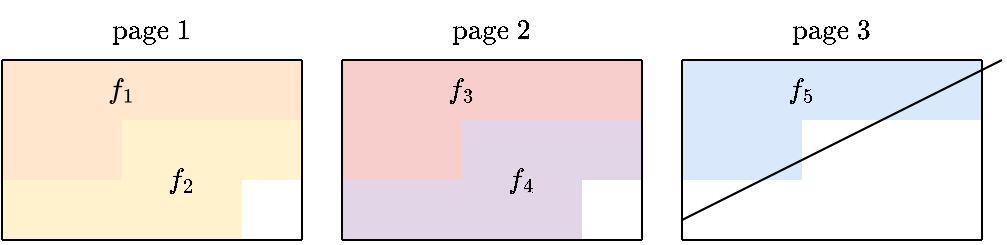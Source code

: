 <mxfile version="20.3.0" type="device"><diagram id="OISeV-BAmEoud0-LdMcb" name="Page-1"><mxGraphModel dx="848" dy="548" grid="1" gridSize="10" guides="1" tooltips="1" connect="1" arrows="1" fold="1" page="1" pageScale="1" pageWidth="827" pageHeight="1169" math="1" shadow="0"><root><mxCell id="0"/><mxCell id="1" parent="0"/><mxCell id="fZ2H_LhAlU8MLL7CAbGY-4" value="" style="rounded=0;whiteSpace=wrap;html=1;strokeColor=none;fillColor=#ffe6cc;" vertex="1" parent="1"><mxGeometry x="20" y="40" width="30" height="30" as="geometry"/></mxCell><mxCell id="fZ2H_LhAlU8MLL7CAbGY-5" value="" style="rounded=0;whiteSpace=wrap;html=1;strokeColor=none;fillColor=#ffe6cc;" vertex="1" parent="1"><mxGeometry x="50" y="40" width="30" height="30" as="geometry"/></mxCell><mxCell id="fZ2H_LhAlU8MLL7CAbGY-6" value="" style="rounded=0;whiteSpace=wrap;html=1;strokeColor=none;fillColor=#ffe6cc;" vertex="1" parent="1"><mxGeometry x="80" y="40" width="30" height="30" as="geometry"/></mxCell><mxCell id="fZ2H_LhAlU8MLL7CAbGY-7" value="" style="rounded=0;whiteSpace=wrap;html=1;strokeColor=none;fillColor=#ffe6cc;" vertex="1" parent="1"><mxGeometry x="110" y="40" width="30" height="30" as="geometry"/></mxCell><mxCell id="fZ2H_LhAlU8MLL7CAbGY-8" value="" style="rounded=0;whiteSpace=wrap;html=1;strokeColor=none;fillColor=#ffe6cc;" vertex="1" parent="1"><mxGeometry x="140" y="40" width="30" height="30" as="geometry"/></mxCell><mxCell id="fZ2H_LhAlU8MLL7CAbGY-9" value="" style="rounded=0;whiteSpace=wrap;html=1;strokeColor=none;fillColor=#ffe6cc;" vertex="1" parent="1"><mxGeometry x="20" y="70" width="30" height="30" as="geometry"/></mxCell><mxCell id="fZ2H_LhAlU8MLL7CAbGY-10" value="" style="rounded=0;whiteSpace=wrap;html=1;strokeColor=none;fillColor=#ffe6cc;" vertex="1" parent="1"><mxGeometry x="50" y="70" width="30" height="30" as="geometry"/></mxCell><mxCell id="fZ2H_LhAlU8MLL7CAbGY-11" value="" style="rounded=0;whiteSpace=wrap;html=1;strokeColor=none;fillColor=#fff2cc;" vertex="1" parent="1"><mxGeometry x="80" y="70" width="30" height="30" as="geometry"/></mxCell><mxCell id="fZ2H_LhAlU8MLL7CAbGY-12" value="" style="rounded=0;whiteSpace=wrap;html=1;strokeColor=none;fillColor=#fff2cc;" vertex="1" parent="1"><mxGeometry x="110" y="70" width="30" height="30" as="geometry"/></mxCell><mxCell id="fZ2H_LhAlU8MLL7CAbGY-13" value="" style="rounded=0;whiteSpace=wrap;html=1;strokeColor=none;fillColor=#fff2cc;" vertex="1" parent="1"><mxGeometry x="140" y="70" width="30" height="30" as="geometry"/></mxCell><mxCell id="fZ2H_LhAlU8MLL7CAbGY-19" value="" style="rounded=0;whiteSpace=wrap;html=1;strokeColor=none;fillColor=#fff2cc;" vertex="1" parent="1"><mxGeometry x="20" y="100" width="30" height="30" as="geometry"/></mxCell><mxCell id="fZ2H_LhAlU8MLL7CAbGY-20" value="" style="rounded=0;whiteSpace=wrap;html=1;strokeColor=none;fillColor=#fff2cc;" vertex="1" parent="1"><mxGeometry x="50" y="100" width="30" height="30" as="geometry"/></mxCell><mxCell id="fZ2H_LhAlU8MLL7CAbGY-21" value="" style="rounded=0;whiteSpace=wrap;html=1;strokeColor=none;fillColor=#fff2cc;" vertex="1" parent="1"><mxGeometry x="80" y="100" width="30" height="30" as="geometry"/></mxCell><mxCell id="fZ2H_LhAlU8MLL7CAbGY-22" value="" style="rounded=0;whiteSpace=wrap;html=1;strokeColor=none;fillColor=#fff2cc;" vertex="1" parent="1"><mxGeometry x="110" y="100" width="30" height="30" as="geometry"/></mxCell><mxCell id="fZ2H_LhAlU8MLL7CAbGY-239" value="" style="rounded=0;whiteSpace=wrap;html=1;strokeColor=none;" vertex="1" parent="1"><mxGeometry x="140" y="100" width="30" height="30" as="geometry"/></mxCell><mxCell id="fZ2H_LhAlU8MLL7CAbGY-240" value="" style="endArrow=none;html=1;rounded=0;entryX=0;entryY=0;entryDx=0;entryDy=0;exitX=1;exitY=0;exitDx=0;exitDy=0;" edge="1" parent="1" source="fZ2H_LhAlU8MLL7CAbGY-8" target="fZ2H_LhAlU8MLL7CAbGY-4"><mxGeometry width="50" height="50" relative="1" as="geometry"><mxPoint x="150" y="200" as="sourcePoint"/><mxPoint x="200" y="150" as="targetPoint"/></mxGeometry></mxCell><mxCell id="fZ2H_LhAlU8MLL7CAbGY-241" value="" style="endArrow=none;html=1;rounded=0;exitX=1;exitY=1;exitDx=0;exitDy=0;entryX=1;entryY=0;entryDx=0;entryDy=0;" edge="1" parent="1" source="fZ2H_LhAlU8MLL7CAbGY-239" target="fZ2H_LhAlU8MLL7CAbGY-8"><mxGeometry width="50" height="50" relative="1" as="geometry"><mxPoint x="180" y="50" as="sourcePoint"/><mxPoint x="180" y="50" as="targetPoint"/></mxGeometry></mxCell><mxCell id="fZ2H_LhAlU8MLL7CAbGY-242" value="" style="endArrow=none;html=1;rounded=0;exitX=0;exitY=0;exitDx=0;exitDy=0;entryX=0;entryY=1;entryDx=0;entryDy=0;" edge="1" parent="1" source="fZ2H_LhAlU8MLL7CAbGY-4" target="fZ2H_LhAlU8MLL7CAbGY-19"><mxGeometry width="50" height="50" relative="1" as="geometry"><mxPoint x="180" y="110" as="sourcePoint"/><mxPoint x="180" y="50" as="targetPoint"/></mxGeometry></mxCell><mxCell id="fZ2H_LhAlU8MLL7CAbGY-243" value="" style="endArrow=none;html=1;rounded=0;exitX=0;exitY=1;exitDx=0;exitDy=0;entryX=1;entryY=1;entryDx=0;entryDy=0;" edge="1" parent="1" source="fZ2H_LhAlU8MLL7CAbGY-19" target="fZ2H_LhAlU8MLL7CAbGY-239"><mxGeometry width="50" height="50" relative="1" as="geometry"><mxPoint x="180" y="140" as="sourcePoint"/><mxPoint x="180" y="50" as="targetPoint"/></mxGeometry></mxCell><mxCell id="fZ2H_LhAlU8MLL7CAbGY-263" value="" style="rounded=0;whiteSpace=wrap;html=1;strokeColor=none;fillColor=#f8cecc;" vertex="1" parent="1"><mxGeometry x="190" y="40" width="30" height="30" as="geometry"/></mxCell><mxCell id="fZ2H_LhAlU8MLL7CAbGY-264" value="" style="rounded=0;whiteSpace=wrap;html=1;strokeColor=none;fillColor=#f8cecc;" vertex="1" parent="1"><mxGeometry x="220" y="40" width="30" height="30" as="geometry"/></mxCell><mxCell id="fZ2H_LhAlU8MLL7CAbGY-265" value="" style="rounded=0;whiteSpace=wrap;html=1;strokeColor=none;fillColor=#f8cecc;" vertex="1" parent="1"><mxGeometry x="250" y="40" width="30" height="30" as="geometry"/></mxCell><mxCell id="fZ2H_LhAlU8MLL7CAbGY-266" value="" style="rounded=0;whiteSpace=wrap;html=1;strokeColor=none;fillColor=#f8cecc;" vertex="1" parent="1"><mxGeometry x="280" y="40" width="30" height="30" as="geometry"/></mxCell><mxCell id="fZ2H_LhAlU8MLL7CAbGY-267" value="" style="rounded=0;whiteSpace=wrap;html=1;strokeColor=none;fillColor=#f8cecc;" vertex="1" parent="1"><mxGeometry x="310" y="40" width="30" height="30" as="geometry"/></mxCell><mxCell id="fZ2H_LhAlU8MLL7CAbGY-268" value="" style="rounded=0;whiteSpace=wrap;html=1;strokeColor=none;fillColor=#f8cecc;" vertex="1" parent="1"><mxGeometry x="190" y="70" width="30" height="30" as="geometry"/></mxCell><mxCell id="fZ2H_LhAlU8MLL7CAbGY-269" value="" style="rounded=0;whiteSpace=wrap;html=1;strokeColor=none;fillColor=#f8cecc;" vertex="1" parent="1"><mxGeometry x="220" y="70" width="30" height="30" as="geometry"/></mxCell><mxCell id="fZ2H_LhAlU8MLL7CAbGY-270" value="" style="rounded=0;whiteSpace=wrap;html=1;strokeColor=none;fillColor=#e1d5e7;" vertex="1" parent="1"><mxGeometry x="250" y="70" width="30" height="30" as="geometry"/></mxCell><mxCell id="fZ2H_LhAlU8MLL7CAbGY-271" value="" style="rounded=0;whiteSpace=wrap;html=1;strokeColor=none;fillColor=#e1d5e7;" vertex="1" parent="1"><mxGeometry x="280" y="70" width="30" height="30" as="geometry"/></mxCell><mxCell id="fZ2H_LhAlU8MLL7CAbGY-272" value="" style="rounded=0;whiteSpace=wrap;html=1;strokeColor=none;fillColor=#e1d5e7;" vertex="1" parent="1"><mxGeometry x="310" y="70" width="30" height="30" as="geometry"/></mxCell><mxCell id="fZ2H_LhAlU8MLL7CAbGY-273" value="" style="rounded=0;whiteSpace=wrap;html=1;strokeColor=none;fillColor=#e1d5e7;" vertex="1" parent="1"><mxGeometry x="190" y="100" width="30" height="30" as="geometry"/></mxCell><mxCell id="fZ2H_LhAlU8MLL7CAbGY-274" value="" style="rounded=0;whiteSpace=wrap;html=1;strokeColor=none;fillColor=#e1d5e7;" vertex="1" parent="1"><mxGeometry x="220" y="100" width="30" height="30" as="geometry"/></mxCell><mxCell id="fZ2H_LhAlU8MLL7CAbGY-275" value="" style="rounded=0;whiteSpace=wrap;html=1;strokeColor=none;fillColor=#e1d5e7;" vertex="1" parent="1"><mxGeometry x="250" y="100" width="30" height="30" as="geometry"/></mxCell><mxCell id="fZ2H_LhAlU8MLL7CAbGY-276" value="" style="rounded=0;whiteSpace=wrap;html=1;strokeColor=none;fillColor=#e1d5e7;" vertex="1" parent="1"><mxGeometry x="280" y="100" width="30" height="30" as="geometry"/></mxCell><mxCell id="fZ2H_LhAlU8MLL7CAbGY-277" value="" style="rounded=0;whiteSpace=wrap;html=1;strokeColor=none;" vertex="1" parent="1"><mxGeometry x="310" y="100" width="30" height="30" as="geometry"/></mxCell><mxCell id="fZ2H_LhAlU8MLL7CAbGY-278" value="" style="endArrow=none;html=1;rounded=0;entryX=0;entryY=0;entryDx=0;entryDy=0;exitX=1;exitY=0;exitDx=0;exitDy=0;fillColor=#f8cecc;strokeColor=#000000;" edge="1" parent="1" source="fZ2H_LhAlU8MLL7CAbGY-267" target="fZ2H_LhAlU8MLL7CAbGY-263"><mxGeometry width="50" height="50" relative="1" as="geometry"><mxPoint x="320" y="200" as="sourcePoint"/><mxPoint x="370" y="150" as="targetPoint"/></mxGeometry></mxCell><mxCell id="fZ2H_LhAlU8MLL7CAbGY-279" value="" style="endArrow=none;html=1;rounded=0;exitX=1;exitY=1;exitDx=0;exitDy=0;entryX=1;entryY=0;entryDx=0;entryDy=0;" edge="1" parent="1" source="fZ2H_LhAlU8MLL7CAbGY-277" target="fZ2H_LhAlU8MLL7CAbGY-267"><mxGeometry width="50" height="50" relative="1" as="geometry"><mxPoint x="350" y="50.0" as="sourcePoint"/><mxPoint x="350" y="50.0" as="targetPoint"/></mxGeometry></mxCell><mxCell id="fZ2H_LhAlU8MLL7CAbGY-280" value="" style="endArrow=none;html=1;rounded=0;exitX=0;exitY=0;exitDx=0;exitDy=0;entryX=0;entryY=1;entryDx=0;entryDy=0;" edge="1" parent="1" source="fZ2H_LhAlU8MLL7CAbGY-263" target="fZ2H_LhAlU8MLL7CAbGY-273"><mxGeometry width="50" height="50" relative="1" as="geometry"><mxPoint x="350" y="110" as="sourcePoint"/><mxPoint x="350" y="50.0" as="targetPoint"/></mxGeometry></mxCell><mxCell id="fZ2H_LhAlU8MLL7CAbGY-281" value="" style="endArrow=none;html=1;rounded=0;exitX=0;exitY=1;exitDx=0;exitDy=0;entryX=1;entryY=1;entryDx=0;entryDy=0;" edge="1" parent="1" source="fZ2H_LhAlU8MLL7CAbGY-273" target="fZ2H_LhAlU8MLL7CAbGY-277"><mxGeometry width="50" height="50" relative="1" as="geometry"><mxPoint x="350" y="140" as="sourcePoint"/><mxPoint x="350" y="50.0" as="targetPoint"/></mxGeometry></mxCell><mxCell id="fZ2H_LhAlU8MLL7CAbGY-301" value="" style="rounded=0;whiteSpace=wrap;html=1;strokeColor=none;fillColor=#dae8fc;" vertex="1" parent="1"><mxGeometry x="360" y="40" width="30" height="30" as="geometry"/></mxCell><mxCell id="fZ2H_LhAlU8MLL7CAbGY-302" value="" style="rounded=0;whiteSpace=wrap;html=1;strokeColor=none;fillColor=#dae8fc;" vertex="1" parent="1"><mxGeometry x="390" y="40" width="30" height="30" as="geometry"/></mxCell><mxCell id="fZ2H_LhAlU8MLL7CAbGY-303" value="" style="rounded=0;whiteSpace=wrap;html=1;strokeColor=none;fillColor=#dae8fc;" vertex="1" parent="1"><mxGeometry x="420" y="40" width="30" height="30" as="geometry"/></mxCell><mxCell id="fZ2H_LhAlU8MLL7CAbGY-304" value="" style="rounded=0;whiteSpace=wrap;html=1;strokeColor=none;fillColor=#dae8fc;" vertex="1" parent="1"><mxGeometry x="450" y="40" width="30" height="30" as="geometry"/></mxCell><mxCell id="fZ2H_LhAlU8MLL7CAbGY-305" value="" style="rounded=0;whiteSpace=wrap;html=1;strokeColor=none;fillColor=#dae8fc;" vertex="1" parent="1"><mxGeometry x="480" y="40" width="30" height="30" as="geometry"/></mxCell><mxCell id="fZ2H_LhAlU8MLL7CAbGY-306" value="" style="rounded=0;whiteSpace=wrap;html=1;strokeColor=none;fillColor=#dae8fc;" vertex="1" parent="1"><mxGeometry x="360" y="70" width="30" height="30" as="geometry"/></mxCell><mxCell id="fZ2H_LhAlU8MLL7CAbGY-307" value="" style="rounded=0;whiteSpace=wrap;html=1;strokeColor=none;fillColor=#dae8fc;" vertex="1" parent="1"><mxGeometry x="390" y="70" width="30" height="30" as="geometry"/></mxCell><mxCell id="fZ2H_LhAlU8MLL7CAbGY-316" value="" style="endArrow=none;html=1;rounded=0;entryX=0;entryY=0;entryDx=0;entryDy=0;exitX=1;exitY=0;exitDx=0;exitDy=0;" edge="1" parent="1" source="fZ2H_LhAlU8MLL7CAbGY-305" target="fZ2H_LhAlU8MLL7CAbGY-301"><mxGeometry width="50" height="50" relative="1" as="geometry"><mxPoint x="490" y="200" as="sourcePoint"/><mxPoint x="540" y="150" as="targetPoint"/></mxGeometry></mxCell><mxCell id="fZ2H_LhAlU8MLL7CAbGY-317" value="" style="endArrow=none;html=1;rounded=0;exitX=1;exitY=1;exitDx=0;exitDy=0;entryX=1;entryY=0;entryDx=0;entryDy=0;" edge="1" parent="1" target="fZ2H_LhAlU8MLL7CAbGY-305"><mxGeometry width="50" height="50" relative="1" as="geometry"><mxPoint x="510" y="130" as="sourcePoint"/><mxPoint x="520" y="50.0" as="targetPoint"/></mxGeometry></mxCell><mxCell id="fZ2H_LhAlU8MLL7CAbGY-318" value="" style="endArrow=none;html=1;rounded=0;exitX=0;exitY=0;exitDx=0;exitDy=0;entryX=0;entryY=1;entryDx=0;entryDy=0;" edge="1" parent="1" source="fZ2H_LhAlU8MLL7CAbGY-301"><mxGeometry width="50" height="50" relative="1" as="geometry"><mxPoint x="520" y="110" as="sourcePoint"/><mxPoint x="360" y="130" as="targetPoint"/></mxGeometry></mxCell><mxCell id="fZ2H_LhAlU8MLL7CAbGY-319" value="" style="endArrow=none;html=1;rounded=0;exitX=0;exitY=1;exitDx=0;exitDy=0;entryX=1;entryY=1;entryDx=0;entryDy=0;" edge="1" parent="1" target="fZ2H_LhAlU8MLL7CAbGY-315"><mxGeometry width="50" height="50" relative="1" as="geometry"><mxPoint x="360" y="120" as="sourcePoint"/><mxPoint x="520" y="40.0" as="targetPoint"/></mxGeometry></mxCell><mxCell id="fZ2H_LhAlU8MLL7CAbGY-320" value="" style="endArrow=none;html=1;rounded=0;" edge="1" parent="1"><mxGeometry width="50" height="50" relative="1" as="geometry"><mxPoint x="510" y="130" as="sourcePoint"/><mxPoint x="360" y="130" as="targetPoint"/></mxGeometry></mxCell><mxCell id="fZ2H_LhAlU8MLL7CAbGY-321" value="&lt;svg style=&quot;vertical-align: -0.464ex;&quot; xmlns:xlink=&quot;http://www.w3.org/1999/xlink&quot; viewBox=&quot;0 -705 926.6 910&quot; role=&quot;img&quot; height=&quot;2.059ex&quot; width=&quot;2.096ex&quot; xmlns=&quot;http://www.w3.org/2000/svg&quot;&gt;&lt;defs&gt;&lt;path d=&quot;M118 -162Q120 -162 124 -164T135 -167T147 -168Q160 -168 171 -155T187 -126Q197 -99 221 27T267 267T289 382V385H242Q195 385 192 387Q188 390 188 397L195 425Q197 430 203 430T250 431Q298 431 298 432Q298 434 307 482T319 540Q356 705 465 705Q502 703 526 683T550 630Q550 594 529 578T487 561Q443 561 443 603Q443 622 454 636T478 657L487 662Q471 668 457 668Q445 668 434 658T419 630Q412 601 403 552T387 469T380 433Q380 431 435 431Q480 431 487 430T498 424Q499 420 496 407T491 391Q489 386 482 386T428 385H372L349 263Q301 15 282 -47Q255 -132 212 -173Q175 -205 139 -205Q107 -205 81 -186T55 -132Q55 -95 76 -78T118 -61Q162 -61 162 -103Q162 -122 151 -136T127 -157L118 -162Z&quot; id=&quot;MJX-1-TEX-I-1D453&quot;&gt;&lt;/path&gt;&lt;path d=&quot;M213 578L200 573Q186 568 160 563T102 556H83V602H102Q149 604 189 617T245 641T273 663Q275 666 285 666Q294 666 302 660V361L303 61Q310 54 315 52T339 48T401 46H427V0H416Q395 3 257 3Q121 3 100 0H88V46H114Q136 46 152 46T177 47T193 50T201 52T207 57T213 61V578Z&quot; id=&quot;MJX-1-TEX-N-31&quot;&gt;&lt;/path&gt;&lt;/defs&gt;&lt;g transform=&quot;scale(1,-1)&quot; stroke-width=&quot;0&quot; fill=&quot;currentColor&quot; stroke=&quot;currentColor&quot;&gt;&lt;g data-mml-node=&quot;math&quot;&gt;&lt;g data-mml-node=&quot;msub&quot;&gt;&lt;g data-mml-node=&quot;mi&quot;&gt;&lt;use xlink:href=&quot;#MJX-1-TEX-I-1D453&quot; data-c=&quot;1D453&quot;&gt;&lt;/use&gt;&lt;/g&gt;&lt;g transform=&quot;translate(523,-150) scale(0.707)&quot; data-mml-node=&quot;mn&quot;&gt;&lt;use xlink:href=&quot;#MJX-1-TEX-N-31&quot; data-c=&quot;31&quot;&gt;&lt;/use&gt;&lt;/g&gt;&lt;/g&gt;&lt;/g&gt;&lt;/g&gt;&lt;/svg&gt;" style="text;html=1;strokeColor=none;fillColor=none;align=center;verticalAlign=middle;whiteSpace=wrap;rounded=0;" vertex="1" parent="1"><mxGeometry x="50" y="40" width="60" height="30" as="geometry"/></mxCell><mxCell id="fZ2H_LhAlU8MLL7CAbGY-325" value="$$f_2$$" style="text;html=1;strokeColor=none;fillColor=none;align=center;verticalAlign=middle;whiteSpace=wrap;rounded=0;" vertex="1" parent="1"><mxGeometry x="80" y="80" width="60" height="40" as="geometry"/></mxCell><mxCell id="fZ2H_LhAlU8MLL7CAbGY-326" value="$$f_3$$" style="text;html=1;strokeColor=none;fillColor=none;align=center;verticalAlign=middle;whiteSpace=wrap;rounded=0;" vertex="1" parent="1"><mxGeometry x="220" y="35" width="60" height="40" as="geometry"/></mxCell><mxCell id="fZ2H_LhAlU8MLL7CAbGY-327" value="$$f_4$$" style="text;html=1;strokeColor=none;fillColor=none;align=center;verticalAlign=middle;whiteSpace=wrap;rounded=0;" vertex="1" parent="1"><mxGeometry x="250" y="80" width="60" height="40" as="geometry"/></mxCell><mxCell id="fZ2H_LhAlU8MLL7CAbGY-328" value="$$f_5$$" style="text;html=1;strokeColor=none;fillColor=none;align=center;verticalAlign=middle;whiteSpace=wrap;rounded=0;" vertex="1" parent="1"><mxGeometry x="390" y="35" width="60" height="40" as="geometry"/></mxCell><mxCell id="fZ2H_LhAlU8MLL7CAbGY-329" value="$$\text{page } 1$$" style="text;html=1;strokeColor=none;fillColor=none;align=center;verticalAlign=middle;whiteSpace=wrap;rounded=0;" vertex="1" parent="1"><mxGeometry x="65" y="10" width="60" height="30" as="geometry"/></mxCell><mxCell id="fZ2H_LhAlU8MLL7CAbGY-330" value="$$\text{page } 2$$" style="text;html=1;strokeColor=none;fillColor=none;align=center;verticalAlign=middle;whiteSpace=wrap;rounded=0;" vertex="1" parent="1"><mxGeometry x="235" y="10" width="60" height="30" as="geometry"/></mxCell><mxCell id="fZ2H_LhAlU8MLL7CAbGY-331" value="$$\text{page } 3$$" style="text;html=1;strokeColor=none;fillColor=none;align=center;verticalAlign=middle;whiteSpace=wrap;rounded=0;" vertex="1" parent="1"><mxGeometry x="405" y="10" width="60" height="30" as="geometry"/></mxCell></root></mxGraphModel></diagram></mxfile>